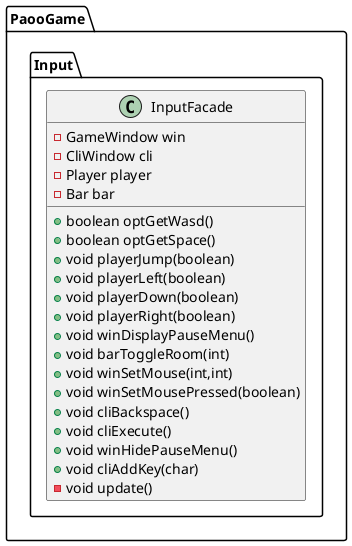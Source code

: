 @startuml
class PaooGame.Input.InputFacade {
- GameWindow win
- CliWindow cli
- Player player
- Bar bar
+ boolean optGetWasd()
+ boolean optGetSpace()
+ void playerJump(boolean)
+ void playerLeft(boolean)
+ void playerDown(boolean)
+ void playerRight(boolean)
+ void winDisplayPauseMenu()
+ void barToggleRoom(int)
+ void winSetMouse(int,int)
+ void winSetMousePressed(boolean)
+ void cliBackspace()
+ void cliExecute()
+ void winHidePauseMenu()
+ void cliAddKey(char)
- void update()
}


@enduml